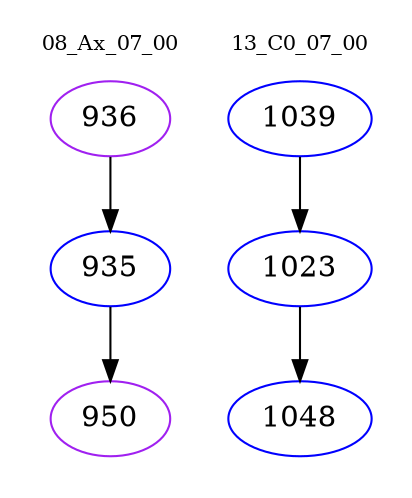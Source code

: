 digraph{
subgraph cluster_0 {
color = white
label = "08_Ax_07_00";
fontsize=10;
T0_936 [label="936", color="purple"]
T0_936 -> T0_935 [color="black"]
T0_935 [label="935", color="blue"]
T0_935 -> T0_950 [color="black"]
T0_950 [label="950", color="purple"]
}
subgraph cluster_1 {
color = white
label = "13_C0_07_00";
fontsize=10;
T1_1039 [label="1039", color="blue"]
T1_1039 -> T1_1023 [color="black"]
T1_1023 [label="1023", color="blue"]
T1_1023 -> T1_1048 [color="black"]
T1_1048 [label="1048", color="blue"]
}
}
